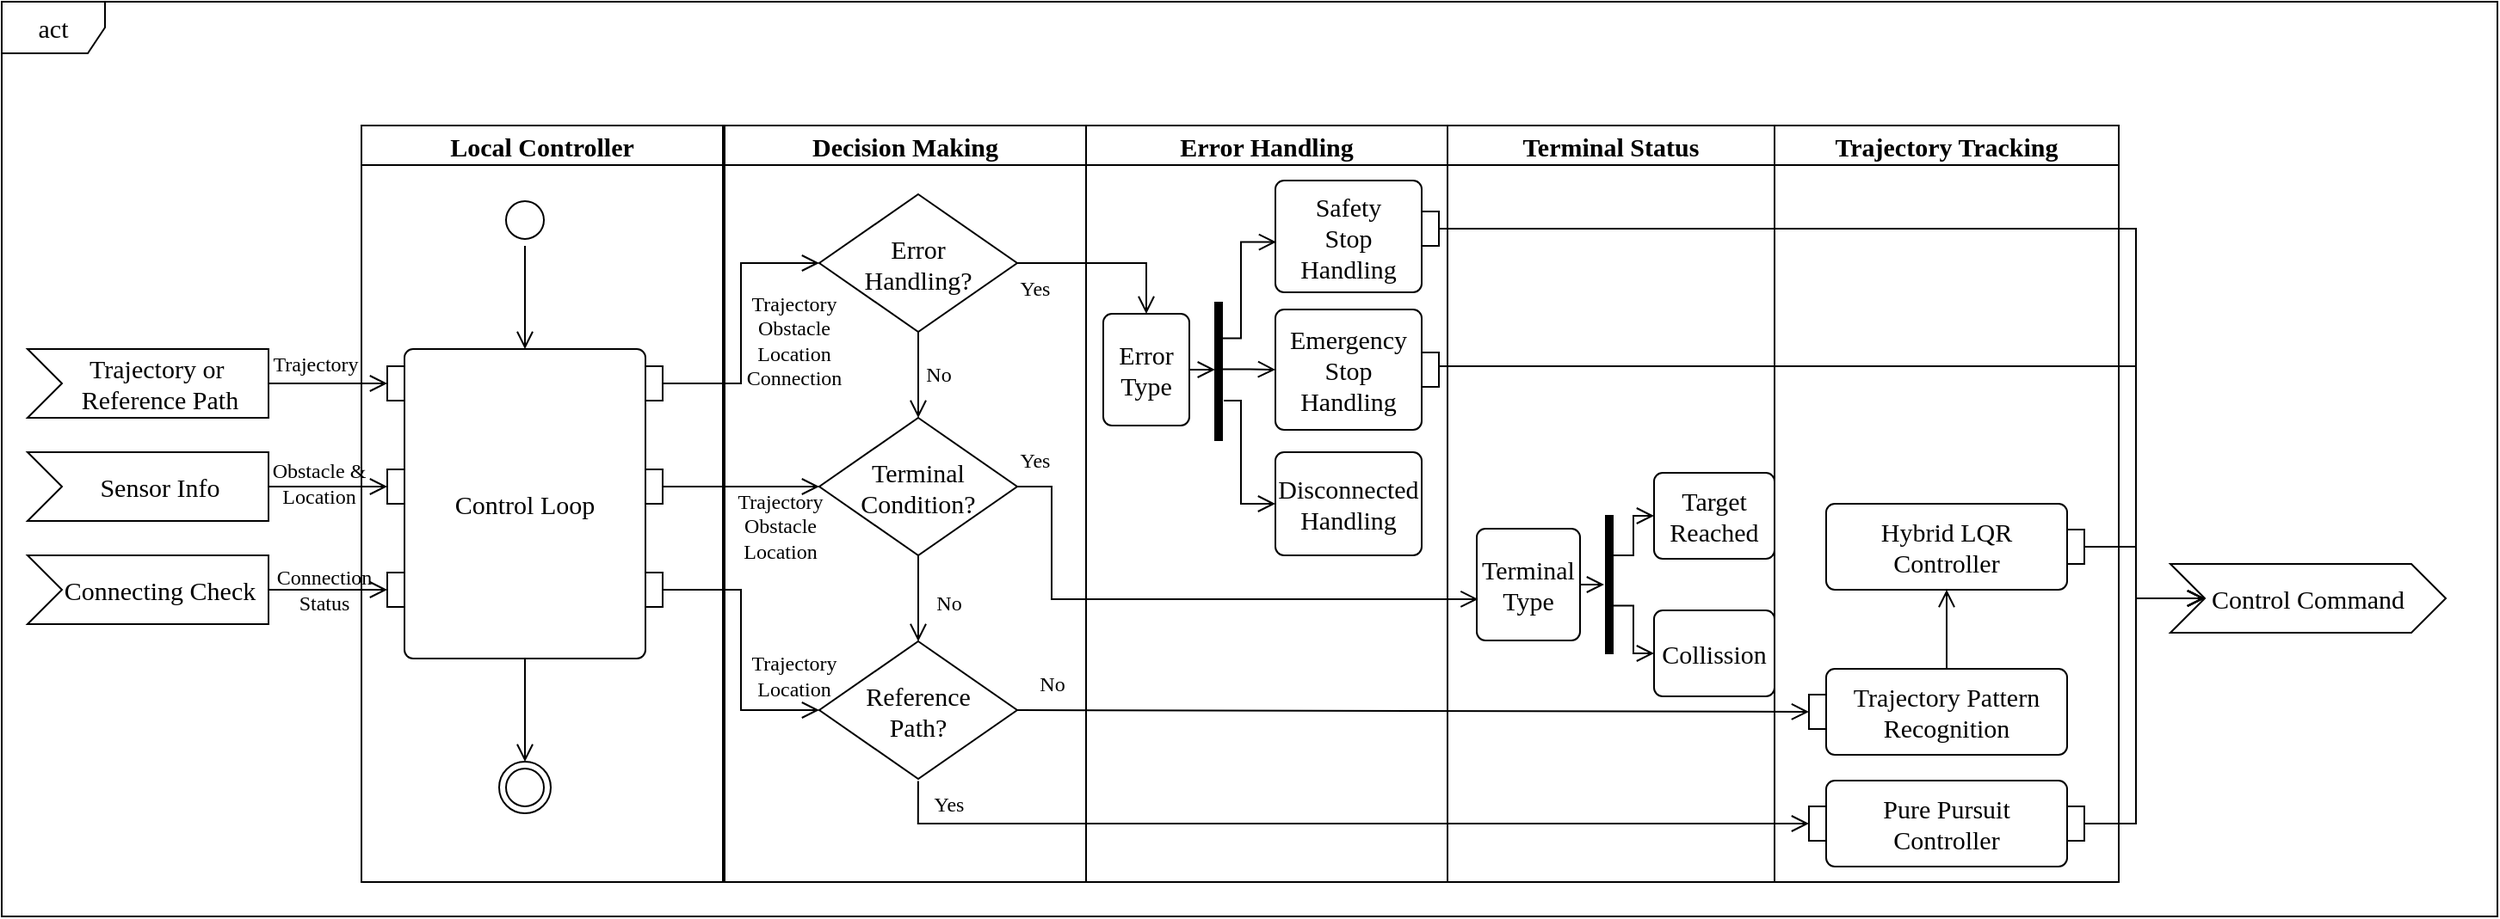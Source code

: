<mxfile version="26.2.14">
  <diagram id="C5RBs43oDa-KdzZeNtuy" name="Page-1">
    <mxGraphModel dx="1385" dy="384" grid="1" gridSize="10" guides="1" tooltips="1" connect="1" arrows="1" fold="1" page="1" pageScale="1" pageWidth="827" pageHeight="1169" math="0" shadow="0">
      <root>
        <mxCell id="WIyWlLk6GJQsqaUBKTNV-0" />
        <mxCell id="WIyWlLk6GJQsqaUBKTNV-1" parent="WIyWlLk6GJQsqaUBKTNV-0" />
        <mxCell id="5MkeBY5w0a9n3MH25apS-0" value="&lt;font face=&quot;Times New Roman&quot; style=&quot;font-size: 15px;&quot;&gt;act&lt;/font&gt;" style="shape=umlFrame;whiteSpace=wrap;html=1;pointerEvents=0;" parent="WIyWlLk6GJQsqaUBKTNV-1" vertex="1">
          <mxGeometry x="-110" y="28" width="1450" height="532" as="geometry" />
        </mxCell>
        <mxCell id="urrir8atK2AEjLJNR74G-0" value="&lt;font style=&quot;font-size: 15px;&quot; face=&quot;Times New Roman&quot;&gt;Local Controller&lt;/font&gt;" style="swimlane;whiteSpace=wrap;html=1;" vertex="1" parent="WIyWlLk6GJQsqaUBKTNV-1">
          <mxGeometry x="99" y="100" width="210" height="440" as="geometry" />
        </mxCell>
        <mxCell id="urrir8atK2AEjLJNR74G-6" value="&lt;font face=&quot;Times New Roman&quot; style=&quot;font-size: 15px;&quot;&gt;Control Loop&lt;/font&gt;" style="html=1;align=center;verticalAlign=middle;rounded=1;absoluteArcSize=1;arcSize=10;dashed=0;whiteSpace=wrap;" vertex="1" parent="urrir8atK2AEjLJNR74G-0">
          <mxGeometry x="25" y="130" width="140" height="180" as="geometry" />
        </mxCell>
        <mxCell id="urrir8atK2AEjLJNR74G-8" value="&lt;font style=&quot;font-size: 15px;&quot; face=&quot;Times New Roman&quot;&gt;Trajectory or&amp;nbsp;&lt;/font&gt;&lt;div&gt;&lt;font style=&quot;font-size: 15px;&quot; face=&quot;Times New Roman&quot;&gt;Reference Path&lt;/font&gt;&lt;/div&gt;" style="html=1;shape=mxgraph.infographic.ribbonSimple;notch1=20;notch2=0;align=center;verticalAlign=middle;fontSize=14;fontStyle=0;fillColor=#FFFFFF;flipH=0;spacingRight=0;spacingLeft=14;whiteSpace=wrap;" vertex="1" parent="urrir8atK2AEjLJNR74G-0">
          <mxGeometry x="-194" y="130" width="140" height="40" as="geometry" />
        </mxCell>
        <mxCell id="urrir8atK2AEjLJNR74G-11" value="" style="edgeStyle=orthogonalEdgeStyle;html=1;verticalAlign=bottom;endArrow=open;endSize=8;rounded=0;exitX=1;exitY=0.5;exitDx=0;exitDy=0;exitPerimeter=0;entryX=0;entryY=0.5;entryDx=0;entryDy=0;" edge="1" parent="urrir8atK2AEjLJNR74G-0" source="urrir8atK2AEjLJNR74G-8" target="urrir8atK2AEjLJNR74G-10">
          <mxGeometry relative="1" as="geometry">
            <mxPoint x="115" y="170" as="targetPoint" />
            <mxPoint x="115" y="110" as="sourcePoint" />
          </mxGeometry>
        </mxCell>
        <mxCell id="urrir8atK2AEjLJNR74G-4" value="" style="ellipse;html=1;shape=startState;" vertex="1" parent="urrir8atK2AEjLJNR74G-0">
          <mxGeometry x="80" y="40" width="30" height="30" as="geometry" />
        </mxCell>
        <mxCell id="urrir8atK2AEjLJNR74G-7" value="" style="ellipse;html=1;shape=endState;" vertex="1" parent="urrir8atK2AEjLJNR74G-0">
          <mxGeometry x="80" y="370" width="30" height="30" as="geometry" />
        </mxCell>
        <mxCell id="urrir8atK2AEjLJNR74G-5" value="" style="edgeStyle=orthogonalEdgeStyle;html=1;verticalAlign=bottom;endArrow=open;endSize=8;rounded=0;" edge="1" source="urrir8atK2AEjLJNR74G-4" parent="urrir8atK2AEjLJNR74G-0">
          <mxGeometry relative="1" as="geometry">
            <mxPoint x="95" y="130" as="targetPoint" />
          </mxGeometry>
        </mxCell>
        <mxCell id="urrir8atK2AEjLJNR74G-12" value="" style="rounded=0;whiteSpace=wrap;html=1;" vertex="1" parent="urrir8atK2AEjLJNR74G-0">
          <mxGeometry x="165" y="140" width="10" height="20" as="geometry" />
        </mxCell>
        <mxCell id="urrir8atK2AEjLJNR74G-9" value="" style="edgeStyle=orthogonalEdgeStyle;html=1;verticalAlign=bottom;endArrow=open;endSize=8;rounded=0;exitX=0.5;exitY=1;exitDx=0;exitDy=0;entryX=0.5;entryY=0;entryDx=0;entryDy=0;" edge="1" parent="urrir8atK2AEjLJNR74G-0" source="urrir8atK2AEjLJNR74G-6" target="urrir8atK2AEjLJNR74G-7">
          <mxGeometry relative="1" as="geometry">
            <mxPoint x="105" y="140" as="targetPoint" />
            <mxPoint x="105" y="80" as="sourcePoint" />
          </mxGeometry>
        </mxCell>
        <mxCell id="urrir8atK2AEjLJNR74G-10" value="" style="rounded=0;whiteSpace=wrap;html=1;" vertex="1" parent="urrir8atK2AEjLJNR74G-0">
          <mxGeometry x="15" y="140" width="10" height="20" as="geometry" />
        </mxCell>
        <mxCell id="urrir8atK2AEjLJNR74G-21" value="" style="rounded=0;whiteSpace=wrap;html=1;" vertex="1" parent="urrir8atK2AEjLJNR74G-0">
          <mxGeometry x="15" y="200" width="10" height="20" as="geometry" />
        </mxCell>
        <mxCell id="urrir8atK2AEjLJNR74G-22" value="" style="rounded=0;whiteSpace=wrap;html=1;" vertex="1" parent="urrir8atK2AEjLJNR74G-0">
          <mxGeometry x="15" y="260" width="10" height="20" as="geometry" />
        </mxCell>
        <mxCell id="urrir8atK2AEjLJNR74G-30" value="" style="rounded=0;whiteSpace=wrap;html=1;" vertex="1" parent="urrir8atK2AEjLJNR74G-0">
          <mxGeometry x="165" y="200" width="10" height="20" as="geometry" />
        </mxCell>
        <mxCell id="urrir8atK2AEjLJNR74G-33" value="" style="rounded=0;whiteSpace=wrap;html=1;" vertex="1" parent="urrir8atK2AEjLJNR74G-0">
          <mxGeometry x="165" y="260" width="10" height="20" as="geometry" />
        </mxCell>
        <mxCell id="urrir8atK2AEjLJNR74G-1" value="&lt;font face=&quot;Times New Roman&quot; style=&quot;font-size: 15px;&quot;&gt;Decision Making&lt;/font&gt;" style="swimlane;whiteSpace=wrap;html=1;" vertex="1" parent="WIyWlLk6GJQsqaUBKTNV-1">
          <mxGeometry x="310" y="100" width="210" height="440" as="geometry" />
        </mxCell>
        <mxCell id="urrir8atK2AEjLJNR74G-17" value="Error&#xa;Handling?" style="rhombus;fontSize=15;fontFamily=Times New Roman;" vertex="1" parent="urrir8atK2AEjLJNR74G-1">
          <mxGeometry x="55" y="40" width="115" height="80" as="geometry" />
        </mxCell>
        <mxCell id="urrir8atK2AEjLJNR74G-18" value="Terminal&#xa;Condition?" style="rhombus;fontSize=15;fontFamily=Times New Roman;" vertex="1" parent="urrir8atK2AEjLJNR74G-1">
          <mxGeometry x="55" y="170" width="115" height="80" as="geometry" />
        </mxCell>
        <mxCell id="urrir8atK2AEjLJNR74G-13" value="Reference&#xa;Path?" style="rhombus;fontSize=15;fontFamily=Times New Roman;" vertex="1" parent="urrir8atK2AEjLJNR74G-1">
          <mxGeometry x="55" y="300" width="115" height="80" as="geometry" />
        </mxCell>
        <mxCell id="urrir8atK2AEjLJNR74G-29" value="&lt;font face=&quot;Times New Roman&quot;&gt;Trajectory&lt;/font&gt;&lt;div&gt;&lt;font face=&quot;Times New Roman&quot;&gt;Obstacle&lt;/font&gt;&lt;/div&gt;&lt;div&gt;&lt;font face=&quot;Times New Roman&quot;&gt;Location&lt;/font&gt;&lt;/div&gt;&lt;div&gt;&lt;font face=&quot;Times New Roman&quot;&gt;Connection&lt;/font&gt;&lt;/div&gt;" style="text;html=1;align=center;verticalAlign=middle;resizable=0;points=[];autosize=1;strokeColor=none;fillColor=none;" vertex="1" parent="urrir8atK2AEjLJNR74G-1">
          <mxGeometry y="90" width="80" height="70" as="geometry" />
        </mxCell>
        <mxCell id="urrir8atK2AEjLJNR74G-32" value="&lt;font face=&quot;Times New Roman&quot;&gt;Trajectory&lt;/font&gt;&lt;div&gt;&lt;font face=&quot;Times New Roman&quot;&gt;Obstacle&lt;/font&gt;&lt;/div&gt;&lt;div&gt;&lt;font face=&quot;Times New Roman&quot;&gt;Location&lt;/font&gt;&lt;/div&gt;" style="text;html=1;align=center;verticalAlign=middle;resizable=0;points=[];autosize=1;strokeColor=none;fillColor=none;" vertex="1" parent="urrir8atK2AEjLJNR74G-1">
          <mxGeometry x="-3" y="203" width="70" height="60" as="geometry" />
        </mxCell>
        <mxCell id="urrir8atK2AEjLJNR74G-35" value="&lt;font face=&quot;Times New Roman&quot;&gt;Trajectory&lt;/font&gt;&lt;div&gt;&lt;span style=&quot;font-family: &amp;quot;Times New Roman&amp;quot;; background-color: transparent; color: light-dark(rgb(0, 0, 0), rgb(255, 255, 255));&quot;&gt;Location&lt;/span&gt;&lt;br&gt;&lt;/div&gt;" style="text;html=1;align=center;verticalAlign=middle;resizable=0;points=[];autosize=1;strokeColor=none;fillColor=none;" vertex="1" parent="urrir8atK2AEjLJNR74G-1">
          <mxGeometry x="5" y="300" width="70" height="40" as="geometry" />
        </mxCell>
        <mxCell id="urrir8atK2AEjLJNR74G-48" value="&lt;font face=&quot;Times New Roman&quot;&gt;Yes&lt;/font&gt;" style="text;html=1;align=center;verticalAlign=middle;resizable=0;points=[];autosize=1;strokeColor=none;fillColor=none;" vertex="1" parent="urrir8atK2AEjLJNR74G-1">
          <mxGeometry x="160" y="80" width="40" height="30" as="geometry" />
        </mxCell>
        <mxCell id="urrir8atK2AEjLJNR74G-61" value="" style="edgeStyle=orthogonalEdgeStyle;html=1;verticalAlign=bottom;endArrow=open;endSize=8;rounded=0;entryX=0.5;entryY=0;entryDx=0;entryDy=0;exitX=0.5;exitY=1;exitDx=0;exitDy=0;" edge="1" parent="urrir8atK2AEjLJNR74G-1" source="urrir8atK2AEjLJNR74G-17" target="urrir8atK2AEjLJNR74G-18">
          <mxGeometry relative="1" as="geometry">
            <mxPoint x="285" y="170" as="targetPoint" />
            <mxPoint x="130" y="142" as="sourcePoint" />
          </mxGeometry>
        </mxCell>
        <mxCell id="urrir8atK2AEjLJNR74G-69" value="&lt;font face=&quot;Times New Roman&quot;&gt;Yes&lt;/font&gt;" style="text;html=1;align=center;verticalAlign=middle;resizable=0;points=[];autosize=1;strokeColor=none;fillColor=none;" vertex="1" parent="urrir8atK2AEjLJNR74G-1">
          <mxGeometry x="160" y="180" width="40" height="30" as="geometry" />
        </mxCell>
        <mxCell id="urrir8atK2AEjLJNR74G-70" value="&lt;font face=&quot;Times New Roman&quot;&gt;No&lt;/font&gt;" style="text;html=1;align=center;verticalAlign=middle;resizable=0;points=[];autosize=1;strokeColor=none;fillColor=none;" vertex="1" parent="urrir8atK2AEjLJNR74G-1">
          <mxGeometry x="104" y="130" width="40" height="30" as="geometry" />
        </mxCell>
        <mxCell id="urrir8atK2AEjLJNR74G-71" value="&lt;font face=&quot;Times New Roman&quot;&gt;No&lt;/font&gt;" style="text;html=1;align=center;verticalAlign=middle;resizable=0;points=[];autosize=1;strokeColor=none;fillColor=none;" vertex="1" parent="urrir8atK2AEjLJNR74G-1">
          <mxGeometry x="110" y="263" width="40" height="30" as="geometry" />
        </mxCell>
        <mxCell id="urrir8atK2AEjLJNR74G-72" value="" style="edgeStyle=orthogonalEdgeStyle;html=1;verticalAlign=bottom;endArrow=open;endSize=8;rounded=0;entryX=0.5;entryY=0;entryDx=0;entryDy=0;exitX=0.5;exitY=1;exitDx=0;exitDy=0;" edge="1" parent="urrir8atK2AEjLJNR74G-1" source="urrir8atK2AEjLJNR74G-18" target="urrir8atK2AEjLJNR74G-13">
          <mxGeometry relative="1" as="geometry">
            <mxPoint x="123" y="180" as="targetPoint" />
            <mxPoint x="123" y="130" as="sourcePoint" />
          </mxGeometry>
        </mxCell>
        <mxCell id="urrir8atK2AEjLJNR74G-77" value="&lt;font face=&quot;Times New Roman&quot;&gt;No&lt;/font&gt;" style="text;html=1;align=center;verticalAlign=middle;resizable=0;points=[];autosize=1;strokeColor=none;fillColor=none;" vertex="1" parent="urrir8atK2AEjLJNR74G-1">
          <mxGeometry x="170" y="310" width="40" height="30" as="geometry" />
        </mxCell>
        <mxCell id="urrir8atK2AEjLJNR74G-78" value="&lt;font face=&quot;Times New Roman&quot;&gt;Yes&lt;/font&gt;" style="text;html=1;align=center;verticalAlign=middle;resizable=0;points=[];autosize=1;strokeColor=none;fillColor=none;" vertex="1" parent="urrir8atK2AEjLJNR74G-1">
          <mxGeometry x="110" y="380" width="40" height="30" as="geometry" />
        </mxCell>
        <mxCell id="urrir8atK2AEjLJNR74G-2" value="&lt;font face=&quot;Times New Roman&quot; style=&quot;font-size: 15px;&quot;&gt;Trajectory Tracking&lt;/font&gt;" style="swimlane;whiteSpace=wrap;html=1;startSize=23;" vertex="1" parent="WIyWlLk6GJQsqaUBKTNV-1">
          <mxGeometry x="920" y="100" width="200" height="440" as="geometry" />
        </mxCell>
        <mxCell id="urrir8atK2AEjLJNR74G-14" value="&lt;font face=&quot;Times New Roman&quot; style=&quot;font-size: 15px;&quot;&gt;Trajectory Pattern&lt;/font&gt;&lt;div&gt;&lt;font face=&quot;Times New Roman&quot; style=&quot;font-size: 15px;&quot;&gt;Recognition&lt;/font&gt;&lt;/div&gt;" style="html=1;align=center;verticalAlign=middle;rounded=1;absoluteArcSize=1;arcSize=10;dashed=0;whiteSpace=wrap;" vertex="1" parent="urrir8atK2AEjLJNR74G-2">
          <mxGeometry x="30" y="316" width="140" height="50" as="geometry" />
        </mxCell>
        <mxCell id="urrir8atK2AEjLJNR74G-15" value="&lt;font face=&quot;Times New Roman&quot;&gt;&lt;span style=&quot;font-size: 15px;&quot;&gt;Hybrid LQR&lt;/span&gt;&lt;/font&gt;&lt;div&gt;&lt;font face=&quot;Times New Roman&quot;&gt;&lt;span style=&quot;font-size: 15px;&quot;&gt;Controller&lt;/span&gt;&lt;/font&gt;&lt;/div&gt;" style="html=1;align=center;verticalAlign=middle;rounded=1;absoluteArcSize=1;arcSize=10;dashed=0;whiteSpace=wrap;" vertex="1" parent="urrir8atK2AEjLJNR74G-2">
          <mxGeometry x="30" y="220" width="140" height="50" as="geometry" />
        </mxCell>
        <mxCell id="urrir8atK2AEjLJNR74G-16" value="&lt;font face=&quot;Times New Roman&quot;&gt;&lt;span style=&quot;font-size: 15px;&quot;&gt;Pure Pursuit&lt;/span&gt;&lt;/font&gt;&lt;div&gt;&lt;font face=&quot;Times New Roman&quot;&gt;&lt;span style=&quot;font-size: 15px;&quot;&gt;Controller&lt;/span&gt;&lt;/font&gt;&lt;/div&gt;" style="html=1;align=center;verticalAlign=middle;rounded=1;absoluteArcSize=1;arcSize=10;dashed=0;whiteSpace=wrap;" vertex="1" parent="urrir8atK2AEjLJNR74G-2">
          <mxGeometry x="30" y="381" width="140" height="50" as="geometry" />
        </mxCell>
        <mxCell id="urrir8atK2AEjLJNR74G-80" value="" style="edgeStyle=orthogonalEdgeStyle;html=1;verticalAlign=bottom;endArrow=open;endSize=8;rounded=0;exitX=0.5;exitY=0;exitDx=0;exitDy=0;entryX=0.5;entryY=1;entryDx=0;entryDy=0;" edge="1" parent="urrir8atK2AEjLJNR74G-2" source="urrir8atK2AEjLJNR74G-14" target="urrir8atK2AEjLJNR74G-15">
          <mxGeometry relative="1" as="geometry">
            <mxPoint x="40" y="351" as="targetPoint" />
            <mxPoint x="-430" y="350" as="sourcePoint" />
          </mxGeometry>
        </mxCell>
        <mxCell id="urrir8atK2AEjLJNR74G-82" value="" style="rounded=0;whiteSpace=wrap;html=1;" vertex="1" parent="urrir8atK2AEjLJNR74G-2">
          <mxGeometry x="20" y="331" width="10" height="20" as="geometry" />
        </mxCell>
        <mxCell id="urrir8atK2AEjLJNR74G-89" value="" style="rounded=0;whiteSpace=wrap;html=1;" vertex="1" parent="urrir8atK2AEjLJNR74G-2">
          <mxGeometry x="20" y="396" width="10" height="20" as="geometry" />
        </mxCell>
        <mxCell id="urrir8atK2AEjLJNR74G-91" value="" style="rounded=0;whiteSpace=wrap;html=1;" vertex="1" parent="urrir8atK2AEjLJNR74G-2">
          <mxGeometry x="170" y="396" width="10" height="20" as="geometry" />
        </mxCell>
        <mxCell id="urrir8atK2AEjLJNR74G-92" value="" style="rounded=0;whiteSpace=wrap;html=1;" vertex="1" parent="urrir8atK2AEjLJNR74G-2">
          <mxGeometry x="170" y="235" width="10" height="20" as="geometry" />
        </mxCell>
        <mxCell id="urrir8atK2AEjLJNR74G-19" value="&lt;font style=&quot;font-size: 15px;&quot; face=&quot;Times New Roman&quot;&gt;Sensor Info&lt;/font&gt;" style="html=1;shape=mxgraph.infographic.ribbonSimple;notch1=20;notch2=0;align=center;verticalAlign=middle;fontSize=14;fontStyle=0;fillColor=#FFFFFF;flipH=0;spacingRight=0;spacingLeft=14;whiteSpace=wrap;" vertex="1" parent="WIyWlLk6GJQsqaUBKTNV-1">
          <mxGeometry x="-95" y="290" width="140" height="40" as="geometry" />
        </mxCell>
        <mxCell id="urrir8atK2AEjLJNR74G-20" value="&lt;font style=&quot;font-size: 15px;&quot; face=&quot;Times New Roman&quot;&gt;Connecting Check&lt;/font&gt;" style="html=1;shape=mxgraph.infographic.ribbonSimple;notch1=20;notch2=0;align=center;verticalAlign=middle;fontSize=14;fontStyle=0;fillColor=#FFFFFF;flipH=0;spacingRight=0;spacingLeft=14;whiteSpace=wrap;" vertex="1" parent="WIyWlLk6GJQsqaUBKTNV-1">
          <mxGeometry x="-95" y="350" width="140" height="40" as="geometry" />
        </mxCell>
        <mxCell id="urrir8atK2AEjLJNR74G-23" value="" style="edgeStyle=orthogonalEdgeStyle;html=1;verticalAlign=bottom;endArrow=open;endSize=8;rounded=0;exitX=1;exitY=0.5;exitDx=0;exitDy=0;exitPerimeter=0;entryX=0;entryY=0.5;entryDx=0;entryDy=0;" edge="1" parent="WIyWlLk6GJQsqaUBKTNV-1" source="urrir8atK2AEjLJNR74G-19" target="urrir8atK2AEjLJNR74G-21">
          <mxGeometry relative="1" as="geometry">
            <mxPoint x="125" y="260" as="targetPoint" />
            <mxPoint x="100" y="260" as="sourcePoint" />
          </mxGeometry>
        </mxCell>
        <mxCell id="urrir8atK2AEjLJNR74G-24" value="" style="edgeStyle=orthogonalEdgeStyle;html=1;verticalAlign=bottom;endArrow=open;endSize=8;rounded=0;exitX=1;exitY=0.5;exitDx=0;exitDy=0;exitPerimeter=0;entryX=0;entryY=0.5;entryDx=0;entryDy=0;" edge="1" parent="WIyWlLk6GJQsqaUBKTNV-1" source="urrir8atK2AEjLJNR74G-20" target="urrir8atK2AEjLJNR74G-22">
          <mxGeometry relative="1" as="geometry">
            <mxPoint x="135" y="270" as="targetPoint" />
            <mxPoint x="110" y="270" as="sourcePoint" />
          </mxGeometry>
        </mxCell>
        <mxCell id="urrir8atK2AEjLJNR74G-25" value="&lt;font face=&quot;Times New Roman&quot;&gt;Trajectory&lt;/font&gt;" style="text;html=1;align=center;verticalAlign=middle;resizable=0;points=[];autosize=1;strokeColor=none;fillColor=none;" vertex="1" parent="WIyWlLk6GJQsqaUBKTNV-1">
          <mxGeometry x="37" y="224" width="70" height="30" as="geometry" />
        </mxCell>
        <mxCell id="urrir8atK2AEjLJNR74G-26" value="&lt;font face=&quot;Times New Roman&quot;&gt;Obstacle &amp;amp;&lt;/font&gt;&lt;div&gt;&lt;font face=&quot;Times New Roman&quot;&gt;Location&lt;/font&gt;&lt;/div&gt;" style="text;html=1;align=center;verticalAlign=middle;resizable=0;points=[];autosize=1;strokeColor=none;fillColor=none;" vertex="1" parent="WIyWlLk6GJQsqaUBKTNV-1">
          <mxGeometry x="34" y="288" width="80" height="40" as="geometry" />
        </mxCell>
        <mxCell id="urrir8atK2AEjLJNR74G-27" value="&lt;font face=&quot;Times New Roman&quot;&gt;Connection&lt;/font&gt;&lt;div&gt;&lt;font face=&quot;Times New Roman&quot;&gt;Status&lt;/font&gt;&lt;/div&gt;" style="text;html=1;align=center;verticalAlign=middle;resizable=0;points=[];autosize=1;strokeColor=none;fillColor=none;" vertex="1" parent="WIyWlLk6GJQsqaUBKTNV-1">
          <mxGeometry x="37" y="350" width="80" height="40" as="geometry" />
        </mxCell>
        <mxCell id="urrir8atK2AEjLJNR74G-28" value="" style="edgeStyle=orthogonalEdgeStyle;html=1;verticalAlign=bottom;endArrow=open;endSize=8;rounded=0;exitX=1;exitY=0.5;exitDx=0;exitDy=0;entryX=0;entryY=0.5;entryDx=0;entryDy=0;" edge="1" parent="WIyWlLk6GJQsqaUBKTNV-1" source="urrir8atK2AEjLJNR74G-12" target="urrir8atK2AEjLJNR74G-17">
          <mxGeometry relative="1" as="geometry">
            <mxPoint x="204" y="240" as="targetPoint" />
            <mxPoint x="204" y="180" as="sourcePoint" />
          </mxGeometry>
        </mxCell>
        <mxCell id="urrir8atK2AEjLJNR74G-31" value="" style="edgeStyle=orthogonalEdgeStyle;html=1;verticalAlign=bottom;endArrow=open;endSize=8;rounded=0;exitX=1;exitY=0.5;exitDx=0;exitDy=0;entryX=0;entryY=0.5;entryDx=0;entryDy=0;" edge="1" parent="WIyWlLk6GJQsqaUBKTNV-1" source="urrir8atK2AEjLJNR74G-30" target="urrir8atK2AEjLJNR74G-18">
          <mxGeometry relative="1" as="geometry">
            <mxPoint x="375" y="190" as="targetPoint" />
            <mxPoint x="284" y="260" as="sourcePoint" />
          </mxGeometry>
        </mxCell>
        <mxCell id="urrir8atK2AEjLJNR74G-36" value="&lt;font face=&quot;Times New Roman&quot; style=&quot;font-size: 15px;&quot;&gt;Error Handling&lt;/font&gt;" style="swimlane;whiteSpace=wrap;html=1;startSize=23;" vertex="1" parent="WIyWlLk6GJQsqaUBKTNV-1">
          <mxGeometry x="520" y="100" width="210" height="440" as="geometry" />
        </mxCell>
        <mxCell id="urrir8atK2AEjLJNR74G-37" value="&lt;font face=&quot;Times New Roman&quot;&gt;&lt;span style=&quot;font-size: 15px;&quot;&gt;Safety&lt;/span&gt;&lt;/font&gt;&lt;div&gt;&lt;font face=&quot;Times New Roman&quot;&gt;&lt;span style=&quot;font-size: 15px;&quot;&gt;Stop&lt;/span&gt;&lt;/font&gt;&lt;div&gt;&lt;font face=&quot;Times New Roman&quot;&gt;&lt;span style=&quot;font-size: 15px;&quot;&gt;Handling&lt;/span&gt;&lt;/font&gt;&lt;/div&gt;&lt;/div&gt;" style="html=1;align=center;verticalAlign=middle;rounded=1;absoluteArcSize=1;arcSize=10;dashed=0;whiteSpace=wrap;" vertex="1" parent="urrir8atK2AEjLJNR74G-36">
          <mxGeometry x="110" y="32" width="85" height="65" as="geometry" />
        </mxCell>
        <mxCell id="urrir8atK2AEjLJNR74G-38" value="&lt;font face=&quot;Times New Roman&quot;&gt;&lt;span style=&quot;font-size: 15px;&quot;&gt;Emergency&lt;/span&gt;&lt;/font&gt;&lt;div&gt;&lt;font face=&quot;Times New Roman&quot;&gt;&lt;span style=&quot;font-size: 15px;&quot;&gt;Stop&lt;/span&gt;&lt;/font&gt;&lt;div&gt;&lt;font face=&quot;Times New Roman&quot;&gt;&lt;span style=&quot;font-size: 15px;&quot;&gt;Handling&lt;/span&gt;&lt;/font&gt;&lt;/div&gt;&lt;/div&gt;" style="html=1;align=center;verticalAlign=middle;rounded=1;absoluteArcSize=1;arcSize=10;dashed=0;whiteSpace=wrap;" vertex="1" parent="urrir8atK2AEjLJNR74G-36">
          <mxGeometry x="110" y="107" width="85" height="70" as="geometry" />
        </mxCell>
        <mxCell id="urrir8atK2AEjLJNR74G-39" value="&lt;font face=&quot;Times New Roman&quot;&gt;&lt;span style=&quot;font-size: 15px;&quot;&gt;Disconnected&lt;/span&gt;&lt;/font&gt;&lt;div&gt;&lt;font face=&quot;Times New Roman&quot;&gt;&lt;span style=&quot;font-size: 15px;&quot;&gt;Handling&lt;/span&gt;&lt;/font&gt;&lt;/div&gt;" style="html=1;align=center;verticalAlign=middle;rounded=1;absoluteArcSize=1;arcSize=10;dashed=0;whiteSpace=wrap;" vertex="1" parent="urrir8atK2AEjLJNR74G-36">
          <mxGeometry x="110" y="190" width="85" height="60" as="geometry" />
        </mxCell>
        <mxCell id="urrir8atK2AEjLJNR74G-45" value="" style="html=1;points=[];perimeter=orthogonalPerimeter;fillColor=strokeColor;" vertex="1" parent="urrir8atK2AEjLJNR74G-36">
          <mxGeometry x="75" y="103" width="4" height="80" as="geometry" />
        </mxCell>
        <mxCell id="urrir8atK2AEjLJNR74G-46" value="&lt;font face=&quot;Times New Roman&quot;&gt;&lt;span style=&quot;font-size: 15px;&quot;&gt;Error&lt;/span&gt;&lt;/font&gt;&lt;div&gt;&lt;font face=&quot;Times New Roman&quot;&gt;&lt;span style=&quot;font-size: 15px;&quot;&gt;Type&lt;/span&gt;&lt;/font&gt;&lt;/div&gt;" style="html=1;align=center;verticalAlign=middle;rounded=1;absoluteArcSize=1;arcSize=10;dashed=0;whiteSpace=wrap;" vertex="1" parent="urrir8atK2AEjLJNR74G-36">
          <mxGeometry x="10" y="109.5" width="50" height="65" as="geometry" />
        </mxCell>
        <mxCell id="urrir8atK2AEjLJNR74G-49" value="" style="edgeStyle=orthogonalEdgeStyle;html=1;verticalAlign=bottom;endArrow=open;endSize=8;rounded=0;exitX=1;exitY=0.5;exitDx=0;exitDy=0;entryX=-0.217;entryY=0.5;entryDx=0;entryDy=0;entryPerimeter=0;" edge="1" parent="urrir8atK2AEjLJNR74G-36" source="urrir8atK2AEjLJNR74G-46">
          <mxGeometry relative="1" as="geometry">
            <mxPoint x="74.915" y="142" as="targetPoint" />
            <mxPoint x="-30" y="14" as="sourcePoint" />
          </mxGeometry>
        </mxCell>
        <mxCell id="urrir8atK2AEjLJNR74G-50" value="" style="edgeStyle=orthogonalEdgeStyle;html=1;verticalAlign=bottom;endArrow=open;endSize=8;rounded=0;exitX=0.741;exitY=0.259;exitDx=0;exitDy=0;entryX=0.006;entryY=0.55;entryDx=0;entryDy=0;entryPerimeter=0;exitPerimeter=0;" edge="1" parent="urrir8atK2AEjLJNR74G-36" source="urrir8atK2AEjLJNR74G-45" target="urrir8atK2AEjLJNR74G-37">
          <mxGeometry relative="1" as="geometry">
            <mxPoint x="85" y="152" as="targetPoint" />
            <mxPoint x="80.0" y="124" as="sourcePoint" />
            <Array as="points">
              <mxPoint x="90" y="124" />
              <mxPoint x="90" y="68" />
            </Array>
          </mxGeometry>
        </mxCell>
        <mxCell id="urrir8atK2AEjLJNR74G-59" value="" style="edgeStyle=orthogonalEdgeStyle;html=1;verticalAlign=bottom;endArrow=open;endSize=8;rounded=0;exitX=0.658;exitY=0.484;exitDx=0;exitDy=0;entryX=0;entryY=0.5;entryDx=0;entryDy=0;exitPerimeter=0;" edge="1" parent="urrir8atK2AEjLJNR74G-36" source="urrir8atK2AEjLJNR74G-45" target="urrir8atK2AEjLJNR74G-38">
          <mxGeometry relative="1" as="geometry">
            <mxPoint x="120" y="50" as="targetPoint" />
            <mxPoint x="79.24" y="142.88" as="sourcePoint" />
            <Array as="points">
              <mxPoint x="95" y="142" />
            </Array>
          </mxGeometry>
        </mxCell>
        <mxCell id="urrir8atK2AEjLJNR74G-74" value="" style="edgeStyle=orthogonalEdgeStyle;html=1;verticalAlign=bottom;endArrow=open;endSize=8;rounded=0;exitX=1;exitY=0.5;exitDx=0;exitDy=0;entryX=0;entryY=0.5;entryDx=0;entryDy=0;" edge="1" parent="urrir8atK2AEjLJNR74G-36" target="urrir8atK2AEjLJNR74G-82">
          <mxGeometry relative="1" as="geometry">
            <mxPoint x="380" y="350" as="targetPoint" />
            <mxPoint x="-40" y="340" as="sourcePoint" />
          </mxGeometry>
        </mxCell>
        <mxCell id="urrir8atK2AEjLJNR74G-97" value="" style="rounded=0;whiteSpace=wrap;html=1;fillColor=#FFFFFF;" vertex="1" parent="urrir8atK2AEjLJNR74G-36">
          <mxGeometry x="195" y="50" width="10" height="20" as="geometry" />
        </mxCell>
        <mxCell id="urrir8atK2AEjLJNR74G-98" value="" style="rounded=0;whiteSpace=wrap;html=1;" vertex="1" parent="urrir8atK2AEjLJNR74G-36">
          <mxGeometry x="195" y="132" width="10" height="20" as="geometry" />
        </mxCell>
        <mxCell id="urrir8atK2AEjLJNR74G-40" value="&lt;font face=&quot;Times New Roman&quot; style=&quot;font-size: 15px;&quot;&gt;Terminal Status&lt;/font&gt;" style="swimlane;whiteSpace=wrap;html=1;startSize=23;" vertex="1" parent="WIyWlLk6GJQsqaUBKTNV-1">
          <mxGeometry x="730" y="100" width="190" height="440" as="geometry" />
        </mxCell>
        <mxCell id="urrir8atK2AEjLJNR74G-62" value="" style="html=1;points=[];perimeter=orthogonalPerimeter;fillColor=strokeColor;" vertex="1" parent="urrir8atK2AEjLJNR74G-40">
          <mxGeometry x="92" y="227" width="4" height="80" as="geometry" />
        </mxCell>
        <mxCell id="urrir8atK2AEjLJNR74G-63" value="&lt;font face=&quot;Times New Roman&quot;&gt;&lt;span style=&quot;font-size: 15px;&quot;&gt;Terminal&lt;/span&gt;&lt;/font&gt;&lt;div&gt;&lt;font face=&quot;Times New Roman&quot;&gt;&lt;span style=&quot;font-size: 15px;&quot;&gt;Type&lt;/span&gt;&lt;/font&gt;&lt;/div&gt;" style="html=1;align=center;verticalAlign=middle;rounded=1;absoluteArcSize=1;arcSize=10;dashed=0;whiteSpace=wrap;" vertex="1" parent="urrir8atK2AEjLJNR74G-40">
          <mxGeometry x="17" y="234.5" width="60" height="65" as="geometry" />
        </mxCell>
        <mxCell id="urrir8atK2AEjLJNR74G-64" value="" style="group" vertex="1" connectable="0" parent="urrir8atK2AEjLJNR74G-40">
          <mxGeometry x="120" y="202" width="70" height="130" as="geometry" />
        </mxCell>
        <mxCell id="urrir8atK2AEjLJNR74G-41" value="&lt;font face=&quot;Times New Roman&quot;&gt;&lt;span style=&quot;font-size: 15px;&quot;&gt;Target&lt;/span&gt;&lt;/font&gt;&lt;div&gt;&lt;font face=&quot;Times New Roman&quot;&gt;&lt;span style=&quot;font-size: 15px;&quot;&gt;Reached&lt;/span&gt;&lt;/font&gt;&lt;/div&gt;" style="html=1;align=center;verticalAlign=middle;rounded=1;absoluteArcSize=1;arcSize=10;dashed=0;whiteSpace=wrap;" vertex="1" parent="urrir8atK2AEjLJNR74G-64">
          <mxGeometry width="70" height="50" as="geometry" />
        </mxCell>
        <mxCell id="urrir8atK2AEjLJNR74G-42" value="&lt;font face=&quot;Times New Roman&quot;&gt;&lt;span style=&quot;font-size: 15px;&quot;&gt;Collission&lt;/span&gt;&lt;/font&gt;" style="html=1;align=center;verticalAlign=middle;rounded=1;absoluteArcSize=1;arcSize=10;dashed=0;whiteSpace=wrap;" vertex="1" parent="urrir8atK2AEjLJNR74G-64">
          <mxGeometry y="80" width="70" height="50" as="geometry" />
        </mxCell>
        <mxCell id="urrir8atK2AEjLJNR74G-65" value="" style="edgeStyle=orthogonalEdgeStyle;html=1;verticalAlign=bottom;endArrow=open;endSize=8;rounded=0;exitX=1;exitY=0.5;exitDx=0;exitDy=0;" edge="1" parent="urrir8atK2AEjLJNR74G-40" source="urrir8atK2AEjLJNR74G-63">
          <mxGeometry relative="1" as="geometry">
            <mxPoint x="91" y="267" as="targetPoint" />
            <mxPoint x="-230" y="52" as="sourcePoint" />
          </mxGeometry>
        </mxCell>
        <mxCell id="urrir8atK2AEjLJNR74G-66" value="" style="edgeStyle=orthogonalEdgeStyle;html=1;verticalAlign=bottom;endArrow=open;endSize=8;rounded=0;exitX=0.925;exitY=0.287;exitDx=0;exitDy=0;exitPerimeter=0;entryX=0;entryY=0.5;entryDx=0;entryDy=0;" edge="1" parent="urrir8atK2AEjLJNR74G-40" source="urrir8atK2AEjLJNR74G-62" target="urrir8atK2AEjLJNR74G-41">
          <mxGeometry relative="1" as="geometry">
            <mxPoint x="101" y="277" as="targetPoint" />
            <mxPoint x="76" y="277" as="sourcePoint" />
          </mxGeometry>
        </mxCell>
        <mxCell id="urrir8atK2AEjLJNR74G-67" value="" style="edgeStyle=orthogonalEdgeStyle;html=1;verticalAlign=bottom;endArrow=open;endSize=8;rounded=0;exitX=0.884;exitY=0.653;exitDx=0;exitDy=0;exitPerimeter=0;entryX=0;entryY=0.5;entryDx=0;entryDy=0;" edge="1" parent="urrir8atK2AEjLJNR74G-40" source="urrir8atK2AEjLJNR74G-62" target="urrir8atK2AEjLJNR74G-42">
          <mxGeometry relative="1" as="geometry">
            <mxPoint x="130" y="237" as="targetPoint" />
            <mxPoint x="106" y="260" as="sourcePoint" />
          </mxGeometry>
        </mxCell>
        <mxCell id="urrir8atK2AEjLJNR74G-34" value="" style="edgeStyle=orthogonalEdgeStyle;html=1;verticalAlign=bottom;endArrow=open;endSize=8;rounded=0;exitX=1;exitY=0.5;exitDx=0;exitDy=0;entryX=0;entryY=0.5;entryDx=0;entryDy=0;" edge="1" parent="WIyWlLk6GJQsqaUBKTNV-1" source="urrir8atK2AEjLJNR74G-33" target="urrir8atK2AEjLJNR74G-13">
          <mxGeometry relative="1" as="geometry">
            <mxPoint x="375" y="320" as="targetPoint" />
            <mxPoint x="284" y="320" as="sourcePoint" />
          </mxGeometry>
        </mxCell>
        <mxCell id="urrir8atK2AEjLJNR74G-44" value="&lt;font face=&quot;Times New Roman&quot; style=&quot;font-size: 15px;&quot;&gt;Control Command&lt;/font&gt;" style="html=1;shape=mxgraph.infographic.ribbonSimple;notch1=20;notch2=20;align=center;verticalAlign=middle;fontSize=14;fontStyle=0;fillColor=#FFFFFF;whiteSpace=wrap;" vertex="1" parent="WIyWlLk6GJQsqaUBKTNV-1">
          <mxGeometry x="1150" y="355" width="160" height="40" as="geometry" />
        </mxCell>
        <mxCell id="urrir8atK2AEjLJNR74G-47" value="" style="edgeStyle=orthogonalEdgeStyle;html=1;verticalAlign=bottom;endArrow=open;endSize=8;rounded=0;exitX=1;exitY=0.5;exitDx=0;exitDy=0;entryX=0.5;entryY=0;entryDx=0;entryDy=0;" edge="1" parent="WIyWlLk6GJQsqaUBKTNV-1" source="urrir8atK2AEjLJNR74G-17" target="urrir8atK2AEjLJNR74G-46">
          <mxGeometry relative="1" as="geometry">
            <mxPoint x="375" y="190" as="targetPoint" />
            <mxPoint x="284" y="260" as="sourcePoint" />
          </mxGeometry>
        </mxCell>
        <mxCell id="urrir8atK2AEjLJNR74G-68" value="" style="edgeStyle=orthogonalEdgeStyle;html=1;verticalAlign=bottom;endArrow=open;endSize=8;rounded=0;exitX=1;exitY=0.5;exitDx=0;exitDy=0;entryX=0.013;entryY=0.63;entryDx=0;entryDy=0;entryPerimeter=0;" edge="1" parent="WIyWlLk6GJQsqaUBKTNV-1" source="urrir8atK2AEjLJNR74G-18" target="urrir8atK2AEjLJNR74G-63">
          <mxGeometry relative="1" as="geometry">
            <mxPoint x="509.48" y="326.48" as="targetPoint" />
            <mxPoint x="485.48" y="349.48" as="sourcePoint" />
            <Array as="points">
              <mxPoint x="500" y="310" />
              <mxPoint x="500" y="375" />
            </Array>
          </mxGeometry>
        </mxCell>
        <mxCell id="urrir8atK2AEjLJNR74G-79" value="" style="edgeStyle=orthogonalEdgeStyle;html=1;verticalAlign=bottom;endArrow=open;endSize=8;rounded=0;exitX=0.061;exitY=0.04;exitDx=0;exitDy=0;exitPerimeter=0;" edge="1" parent="WIyWlLk6GJQsqaUBKTNV-1" source="urrir8atK2AEjLJNR74G-78">
          <mxGeometry relative="1" as="geometry">
            <mxPoint x="940" y="506" as="targetPoint" />
            <mxPoint x="490" y="450" as="sourcePoint" />
            <Array as="points">
              <mxPoint x="422" y="506" />
            </Array>
          </mxGeometry>
        </mxCell>
        <mxCell id="urrir8atK2AEjLJNR74G-94" value="" style="edgeStyle=orthogonalEdgeStyle;html=1;verticalAlign=bottom;endArrow=open;endSize=8;rounded=0;exitX=1;exitY=0.5;exitDx=0;exitDy=0;entryX=0;entryY=0;entryDx=20;entryDy=20;entryPerimeter=0;" edge="1" parent="WIyWlLk6GJQsqaUBKTNV-1" source="urrir8atK2AEjLJNR74G-92" target="urrir8atK2AEjLJNR74G-44">
          <mxGeometry relative="1" as="geometry">
            <mxPoint x="1030" y="380" as="targetPoint" />
            <mxPoint x="1030" y="426" as="sourcePoint" />
            <Array as="points">
              <mxPoint x="1130" y="345" />
              <mxPoint x="1130" y="375" />
            </Array>
          </mxGeometry>
        </mxCell>
        <mxCell id="urrir8atK2AEjLJNR74G-95" value="" style="edgeStyle=orthogonalEdgeStyle;html=1;verticalAlign=bottom;endArrow=open;endSize=8;rounded=0;exitX=1;exitY=0.5;exitDx=0;exitDy=0;entryX=0;entryY=0;entryDx=20;entryDy=20;entryPerimeter=0;" edge="1" parent="WIyWlLk6GJQsqaUBKTNV-1" source="urrir8atK2AEjLJNR74G-91" target="urrir8atK2AEjLJNR74G-44">
          <mxGeometry relative="1" as="geometry">
            <mxPoint x="1180" y="385" as="targetPoint" />
            <mxPoint x="1110" y="355" as="sourcePoint" />
            <Array as="points">
              <mxPoint x="1130" y="506" />
              <mxPoint x="1130" y="375" />
            </Array>
          </mxGeometry>
        </mxCell>
        <mxCell id="urrir8atK2AEjLJNR74G-96" value="" style="edgeStyle=orthogonalEdgeStyle;html=1;verticalAlign=bottom;endArrow=open;endSize=8;rounded=0;entryX=0;entryY=0;entryDx=20;entryDy=20;entryPerimeter=0;exitX=1;exitY=0.5;exitDx=0;exitDy=0;" edge="1" parent="WIyWlLk6GJQsqaUBKTNV-1" source="urrir8atK2AEjLJNR74G-97" target="urrir8atK2AEjLJNR74G-44">
          <mxGeometry relative="1" as="geometry">
            <mxPoint x="1180" y="385" as="targetPoint" />
            <mxPoint x="770" y="170" as="sourcePoint" />
            <Array as="points">
              <mxPoint x="1130" y="160" />
              <mxPoint x="1130" y="375" />
            </Array>
          </mxGeometry>
        </mxCell>
        <mxCell id="urrir8atK2AEjLJNR74G-100" value="" style="edgeStyle=orthogonalEdgeStyle;html=1;verticalAlign=bottom;endArrow=open;endSize=8;rounded=0;entryX=0;entryY=0;entryDx=20;entryDy=20;entryPerimeter=0;exitX=1;exitY=0.5;exitDx=0;exitDy=0;" edge="1" parent="WIyWlLk6GJQsqaUBKTNV-1" source="urrir8atK2AEjLJNR74G-98" target="urrir8atK2AEjLJNR74G-44">
          <mxGeometry relative="1" as="geometry">
            <mxPoint x="1180" y="385" as="targetPoint" />
            <mxPoint x="735" y="170" as="sourcePoint" />
            <Array as="points">
              <mxPoint x="1130" y="240" />
              <mxPoint x="1130" y="375" />
            </Array>
          </mxGeometry>
        </mxCell>
        <mxCell id="urrir8atK2AEjLJNR74G-102" value="" style="edgeStyle=orthogonalEdgeStyle;html=1;verticalAlign=bottom;endArrow=open;endSize=8;rounded=0;entryX=0;entryY=0.5;entryDx=0;entryDy=0;" edge="1" parent="WIyWlLk6GJQsqaUBKTNV-1" target="urrir8atK2AEjLJNR74G-39">
          <mxGeometry relative="1" as="geometry">
            <mxPoint x="640" y="252" as="targetPoint" />
            <mxPoint x="600" y="260" as="sourcePoint" />
            <Array as="points">
              <mxPoint x="610" y="260" />
              <mxPoint x="610" y="320" />
            </Array>
          </mxGeometry>
        </mxCell>
      </root>
    </mxGraphModel>
  </diagram>
</mxfile>
